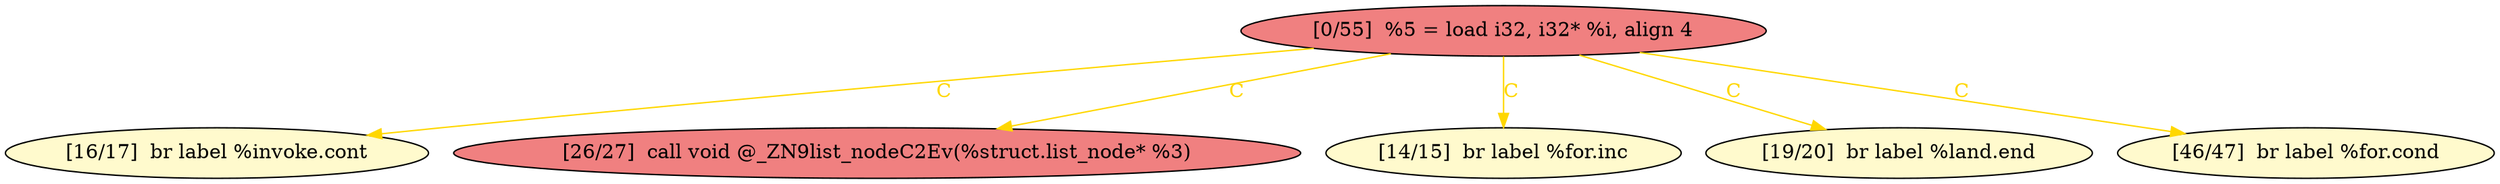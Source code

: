
digraph G {


node537 [fillcolor=lemonchiffon,label="[16/17]  br label %invoke.cont",shape=ellipse,style=filled ]
node534 [fillcolor=lightcoral,label="[26/27]  call void @_ZN9list_nodeC2Ev(%struct.list_node* %3)",shape=ellipse,style=filled ]
node536 [fillcolor=lemonchiffon,label="[14/15]  br label %for.inc",shape=ellipse,style=filled ]
node535 [fillcolor=lemonchiffon,label="[19/20]  br label %land.end",shape=ellipse,style=filled ]
node532 [fillcolor=lemonchiffon,label="[46/47]  br label %for.cond",shape=ellipse,style=filled ]
node533 [fillcolor=lightcoral,label="[0/55]  %5 = load i32, i32* %i, align 4",shape=ellipse,style=filled ]

node533->node535 [style=solid,color=gold,label="C",penwidth=1.0,fontcolor=gold ]
node533->node532 [style=solid,color=gold,label="C",penwidth=1.0,fontcolor=gold ]
node533->node536 [style=solid,color=gold,label="C",penwidth=1.0,fontcolor=gold ]
node533->node534 [style=solid,color=gold,label="C",penwidth=1.0,fontcolor=gold ]
node533->node537 [style=solid,color=gold,label="C",penwidth=1.0,fontcolor=gold ]


}
